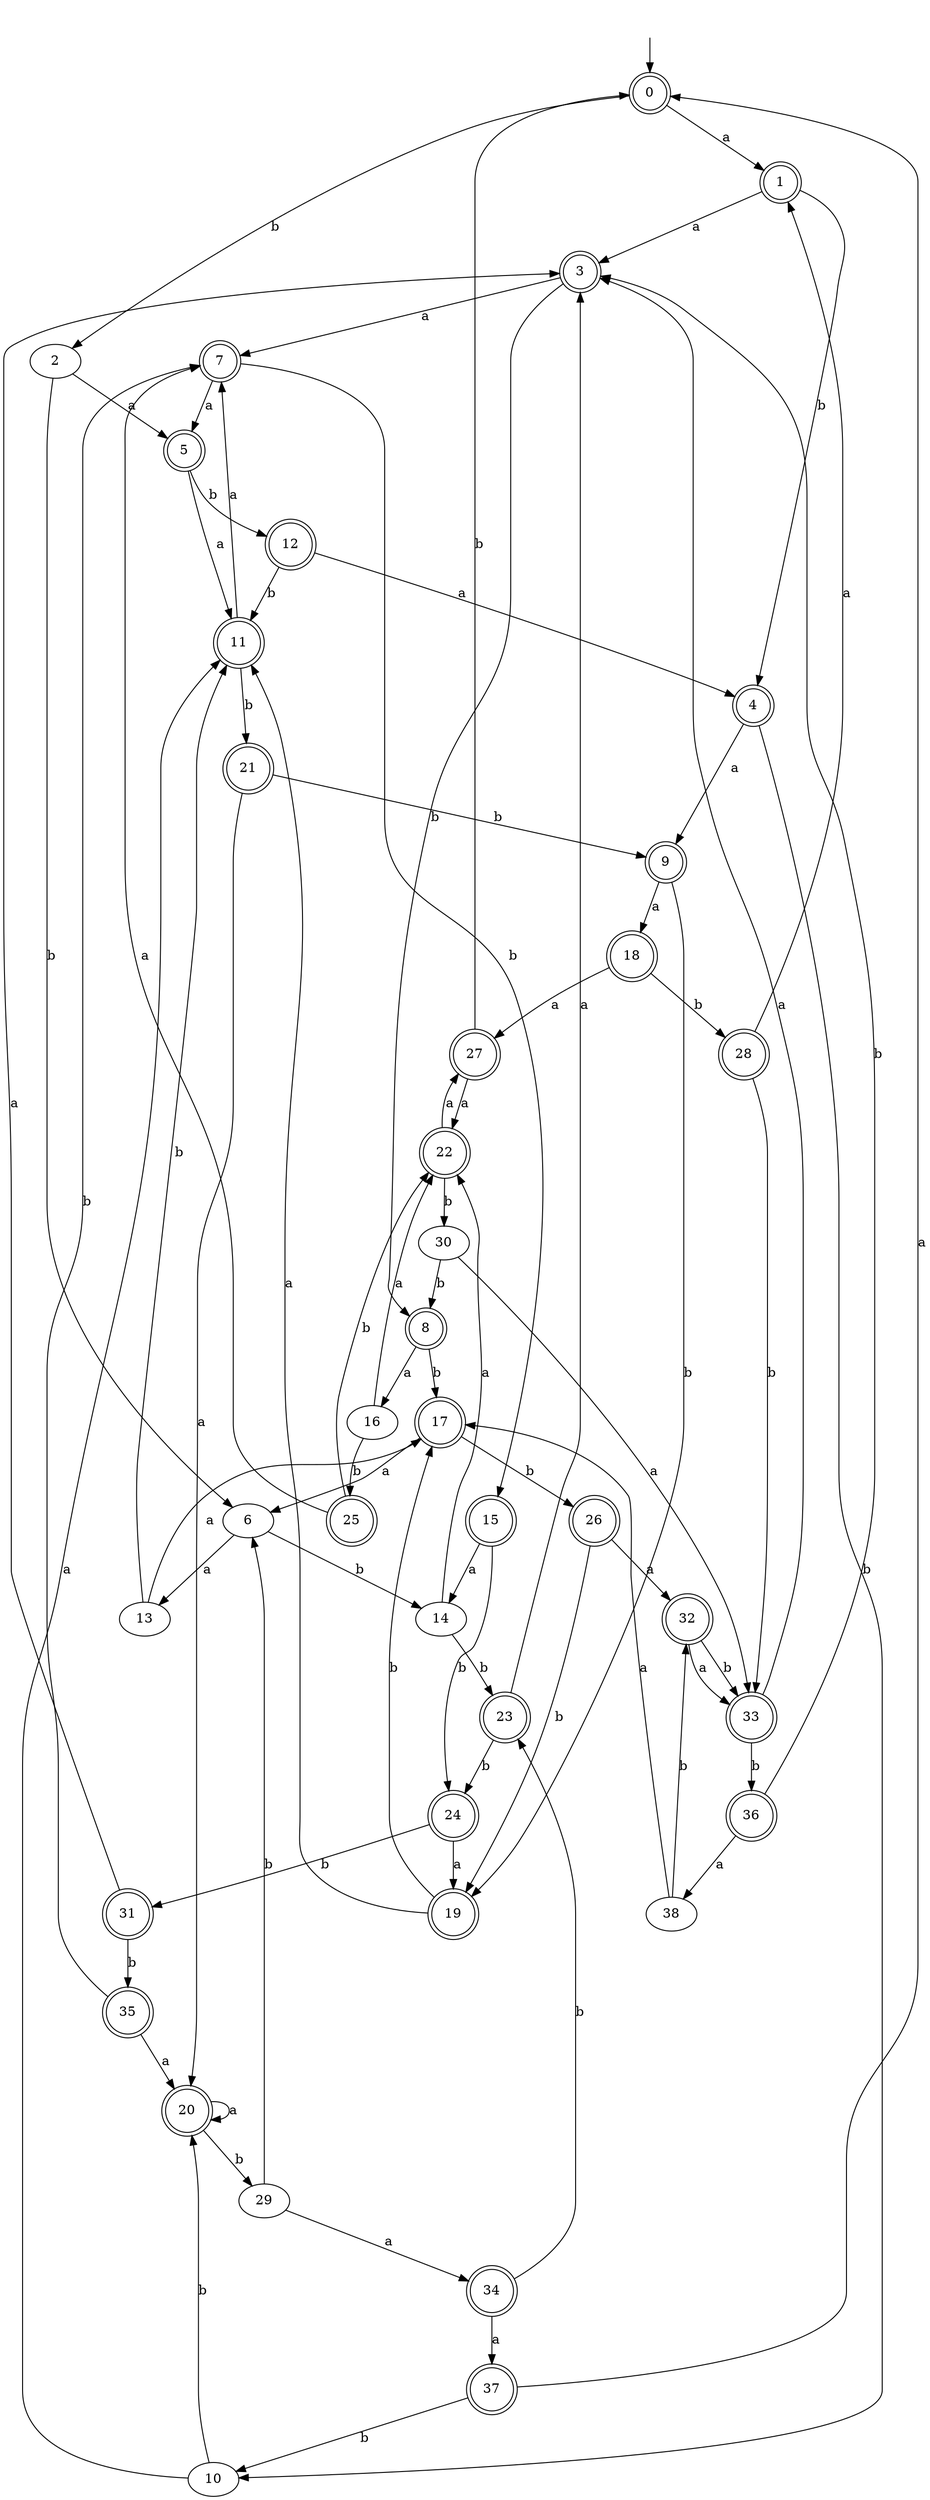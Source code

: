 digraph RandomDFA {
  __start0 [label="", shape=none];
  __start0 -> 0 [label=""];
  0 [shape=circle] [shape=doublecircle]
  0 -> 1 [label="a"]
  0 -> 2 [label="b"]
  1 [shape=doublecircle]
  1 -> 3 [label="a"]
  1 -> 4 [label="b"]
  2
  2 -> 5 [label="a"]
  2 -> 6 [label="b"]
  3 [shape=doublecircle]
  3 -> 7 [label="a"]
  3 -> 8 [label="b"]
  4 [shape=doublecircle]
  4 -> 9 [label="a"]
  4 -> 10 [label="b"]
  5 [shape=doublecircle]
  5 -> 11 [label="a"]
  5 -> 12 [label="b"]
  6
  6 -> 13 [label="a"]
  6 -> 14 [label="b"]
  7 [shape=doublecircle]
  7 -> 5 [label="a"]
  7 -> 15 [label="b"]
  8 [shape=doublecircle]
  8 -> 16 [label="a"]
  8 -> 17 [label="b"]
  9 [shape=doublecircle]
  9 -> 18 [label="a"]
  9 -> 19 [label="b"]
  10
  10 -> 11 [label="a"]
  10 -> 20 [label="b"]
  11 [shape=doublecircle]
  11 -> 7 [label="a"]
  11 -> 21 [label="b"]
  12 [shape=doublecircle]
  12 -> 4 [label="a"]
  12 -> 11 [label="b"]
  13
  13 -> 17 [label="a"]
  13 -> 11 [label="b"]
  14
  14 -> 22 [label="a"]
  14 -> 23 [label="b"]
  15 [shape=doublecircle]
  15 -> 14 [label="a"]
  15 -> 24 [label="b"]
  16
  16 -> 22 [label="a"]
  16 -> 25 [label="b"]
  17 [shape=doublecircle]
  17 -> 6 [label="a"]
  17 -> 26 [label="b"]
  18 [shape=doublecircle]
  18 -> 27 [label="a"]
  18 -> 28 [label="b"]
  19 [shape=doublecircle]
  19 -> 11 [label="a"]
  19 -> 17 [label="b"]
  20 [shape=doublecircle]
  20 -> 20 [label="a"]
  20 -> 29 [label="b"]
  21 [shape=doublecircle]
  21 -> 20 [label="a"]
  21 -> 9 [label="b"]
  22 [shape=doublecircle]
  22 -> 27 [label="a"]
  22 -> 30 [label="b"]
  23 [shape=doublecircle]
  23 -> 3 [label="a"]
  23 -> 24 [label="b"]
  24 [shape=doublecircle]
  24 -> 19 [label="a"]
  24 -> 31 [label="b"]
  25 [shape=doublecircle]
  25 -> 7 [label="a"]
  25 -> 22 [label="b"]
  26 [shape=doublecircle]
  26 -> 32 [label="a"]
  26 -> 19 [label="b"]
  27 [shape=doublecircle]
  27 -> 22 [label="a"]
  27 -> 0 [label="b"]
  28 [shape=doublecircle]
  28 -> 1 [label="a"]
  28 -> 33 [label="b"]
  29
  29 -> 34 [label="a"]
  29 -> 6 [label="b"]
  30
  30 -> 33 [label="a"]
  30 -> 8 [label="b"]
  31 [shape=doublecircle]
  31 -> 3 [label="a"]
  31 -> 35 [label="b"]
  32 [shape=doublecircle]
  32 -> 33 [label="a"]
  32 -> 33 [label="b"]
  33 [shape=doublecircle]
  33 -> 3 [label="a"]
  33 -> 36 [label="b"]
  34 [shape=doublecircle]
  34 -> 37 [label="a"]
  34 -> 23 [label="b"]
  35 [shape=doublecircle]
  35 -> 20 [label="a"]
  35 -> 7 [label="b"]
  36 [shape=doublecircle]
  36 -> 38 [label="a"]
  36 -> 3 [label="b"]
  37 [shape=doublecircle]
  37 -> 0 [label="a"]
  37 -> 10 [label="b"]
  38
  38 -> 17 [label="a"]
  38 -> 32 [label="b"]
}
